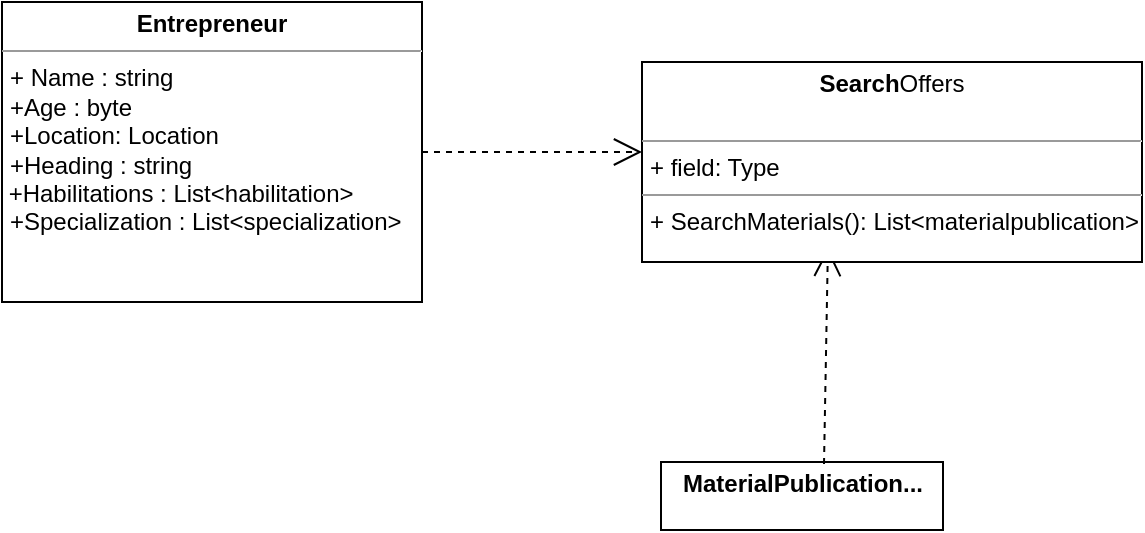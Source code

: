 <mxfile>
    <diagram id="nPQ2nc9rfcbbBthlRRQ-" name="Page-1">
        <mxGraphModel dx="809" dy="518" grid="1" gridSize="10" guides="1" tooltips="1" connect="1" arrows="1" fold="1" page="1" pageScale="1" pageWidth="827" pageHeight="1169" math="0" shadow="0">
            <root>
                <mxCell id="0"/>
                <mxCell id="1" parent="0"/>
                <mxCell id="2" value="&lt;p style=&quot;margin: 0px ; margin-top: 4px ; text-align: center&quot;&gt;&lt;b&gt;Entrepreneur&lt;/b&gt;&lt;/p&gt;&lt;hr size=&quot;1&quot;&gt;&lt;p style=&quot;margin: 0px ; margin-left: 4px&quot;&gt;+ Name : string&lt;/p&gt;&lt;p style=&quot;margin: 0px ; margin-left: 4px&quot;&gt;+Age : byte&lt;/p&gt;&lt;p style=&quot;margin: 0px ; margin-left: 4px&quot;&gt;+Location: Location&lt;/p&gt;&lt;p style=&quot;margin: 0px ; margin-left: 4px&quot;&gt;&lt;span&gt;+Heading : string&amp;nbsp;&lt;/span&gt;&lt;/p&gt;&amp;nbsp;+Habilitations : List&amp;lt;habilitation&amp;gt;&lt;p style=&quot;margin: 0px ; margin-left: 4px&quot;&gt;+Specialization : List&amp;lt;specialization&amp;gt;&lt;/p&gt;&lt;p style=&quot;margin: 0px ; margin-left: 4px&quot;&gt;&lt;br&gt;&lt;/p&gt;&lt;br&gt;&lt;hr size=&quot;1&quot;&gt;&lt;p style=&quot;margin: 0px ; margin-left: 4px&quot;&gt;+ method(): Type&lt;/p&gt;" style="verticalAlign=top;align=left;overflow=fill;fontSize=12;fontFamily=Helvetica;html=1;" vertex="1" parent="1">
                    <mxGeometry x="100" y="80" width="210" height="150" as="geometry"/>
                </mxCell>
                <mxCell id="5" value="" style="endArrow=open;endSize=12;dashed=1;html=1;rounded=0;exitX=1;exitY=0.5;exitDx=0;exitDy=0;entryX=0;entryY=0.5;entryDx=0;entryDy=0;" edge="1" parent="1" source="2">
                    <mxGeometry x="0.004" y="105" width="160" relative="1" as="geometry">
                        <mxPoint x="320" y="493.5" as="sourcePoint"/>
                        <mxPoint x="420" y="155" as="targetPoint"/>
                        <mxPoint as="offset"/>
                    </mxGeometry>
                </mxCell>
                <mxCell id="6" value="&lt;p style=&quot;margin: 0px ; margin-top: 4px ; text-align: center&quot;&gt;&lt;b&gt;MaterialPublication...&lt;/b&gt;&lt;/p&gt;" style="verticalAlign=top;align=left;overflow=fill;fontSize=12;fontFamily=Helvetica;html=1;" vertex="1" parent="1">
                    <mxGeometry x="429.5" y="310" width="141" height="34" as="geometry"/>
                </mxCell>
                <mxCell id="13" value="" style="endArrow=open;endSize=12;dashed=1;html=1;rounded=0;exitX=0.578;exitY=0.029;exitDx=0;exitDy=0;entryX=0.581;entryY=1.033;entryDx=0;entryDy=0;exitPerimeter=0;entryPerimeter=0;" edge="1" parent="1" source="6">
                    <mxGeometry x="0.004" y="105" width="160" relative="1" as="geometry">
                        <mxPoint x="320" y="165" as="sourcePoint"/>
                        <mxPoint x="512.96" y="202.97" as="targetPoint"/>
                        <mxPoint as="offset"/>
                    </mxGeometry>
                </mxCell>
                <mxCell id="14" value="&lt;p style=&quot;margin: 0px ; margin-top: 4px ; text-align: center&quot;&gt;&lt;b style=&quot;text-align: left&quot;&gt;&lt;span&gt;&#9;&lt;/span&gt;Search&lt;/b&gt;&lt;span style=&quot;text-align: left&quot;&gt;Offers&lt;/span&gt;&lt;br&gt;&lt;/p&gt;&lt;div&gt;&lt;span style=&quot;text-align: left&quot;&gt;&lt;br&gt;&lt;/span&gt;&lt;/div&gt;&lt;hr size=&quot;1&quot;&gt;&lt;p style=&quot;margin: 0px ; margin-left: 4px&quot;&gt;+ field: Type&lt;/p&gt;&lt;hr size=&quot;1&quot;&gt;&lt;p style=&quot;margin: 0px ; margin-left: 4px&quot;&gt;+ SearchMaterials(): List&amp;lt;materialpublication&amp;gt;&lt;/p&gt;" style="verticalAlign=top;align=left;overflow=fill;fontSize=12;fontFamily=Helvetica;html=1;" vertex="1" parent="1">
                    <mxGeometry x="420" y="110" width="250" height="100" as="geometry"/>
                </mxCell>
            </root>
        </mxGraphModel>
    </diagram>
</mxfile>